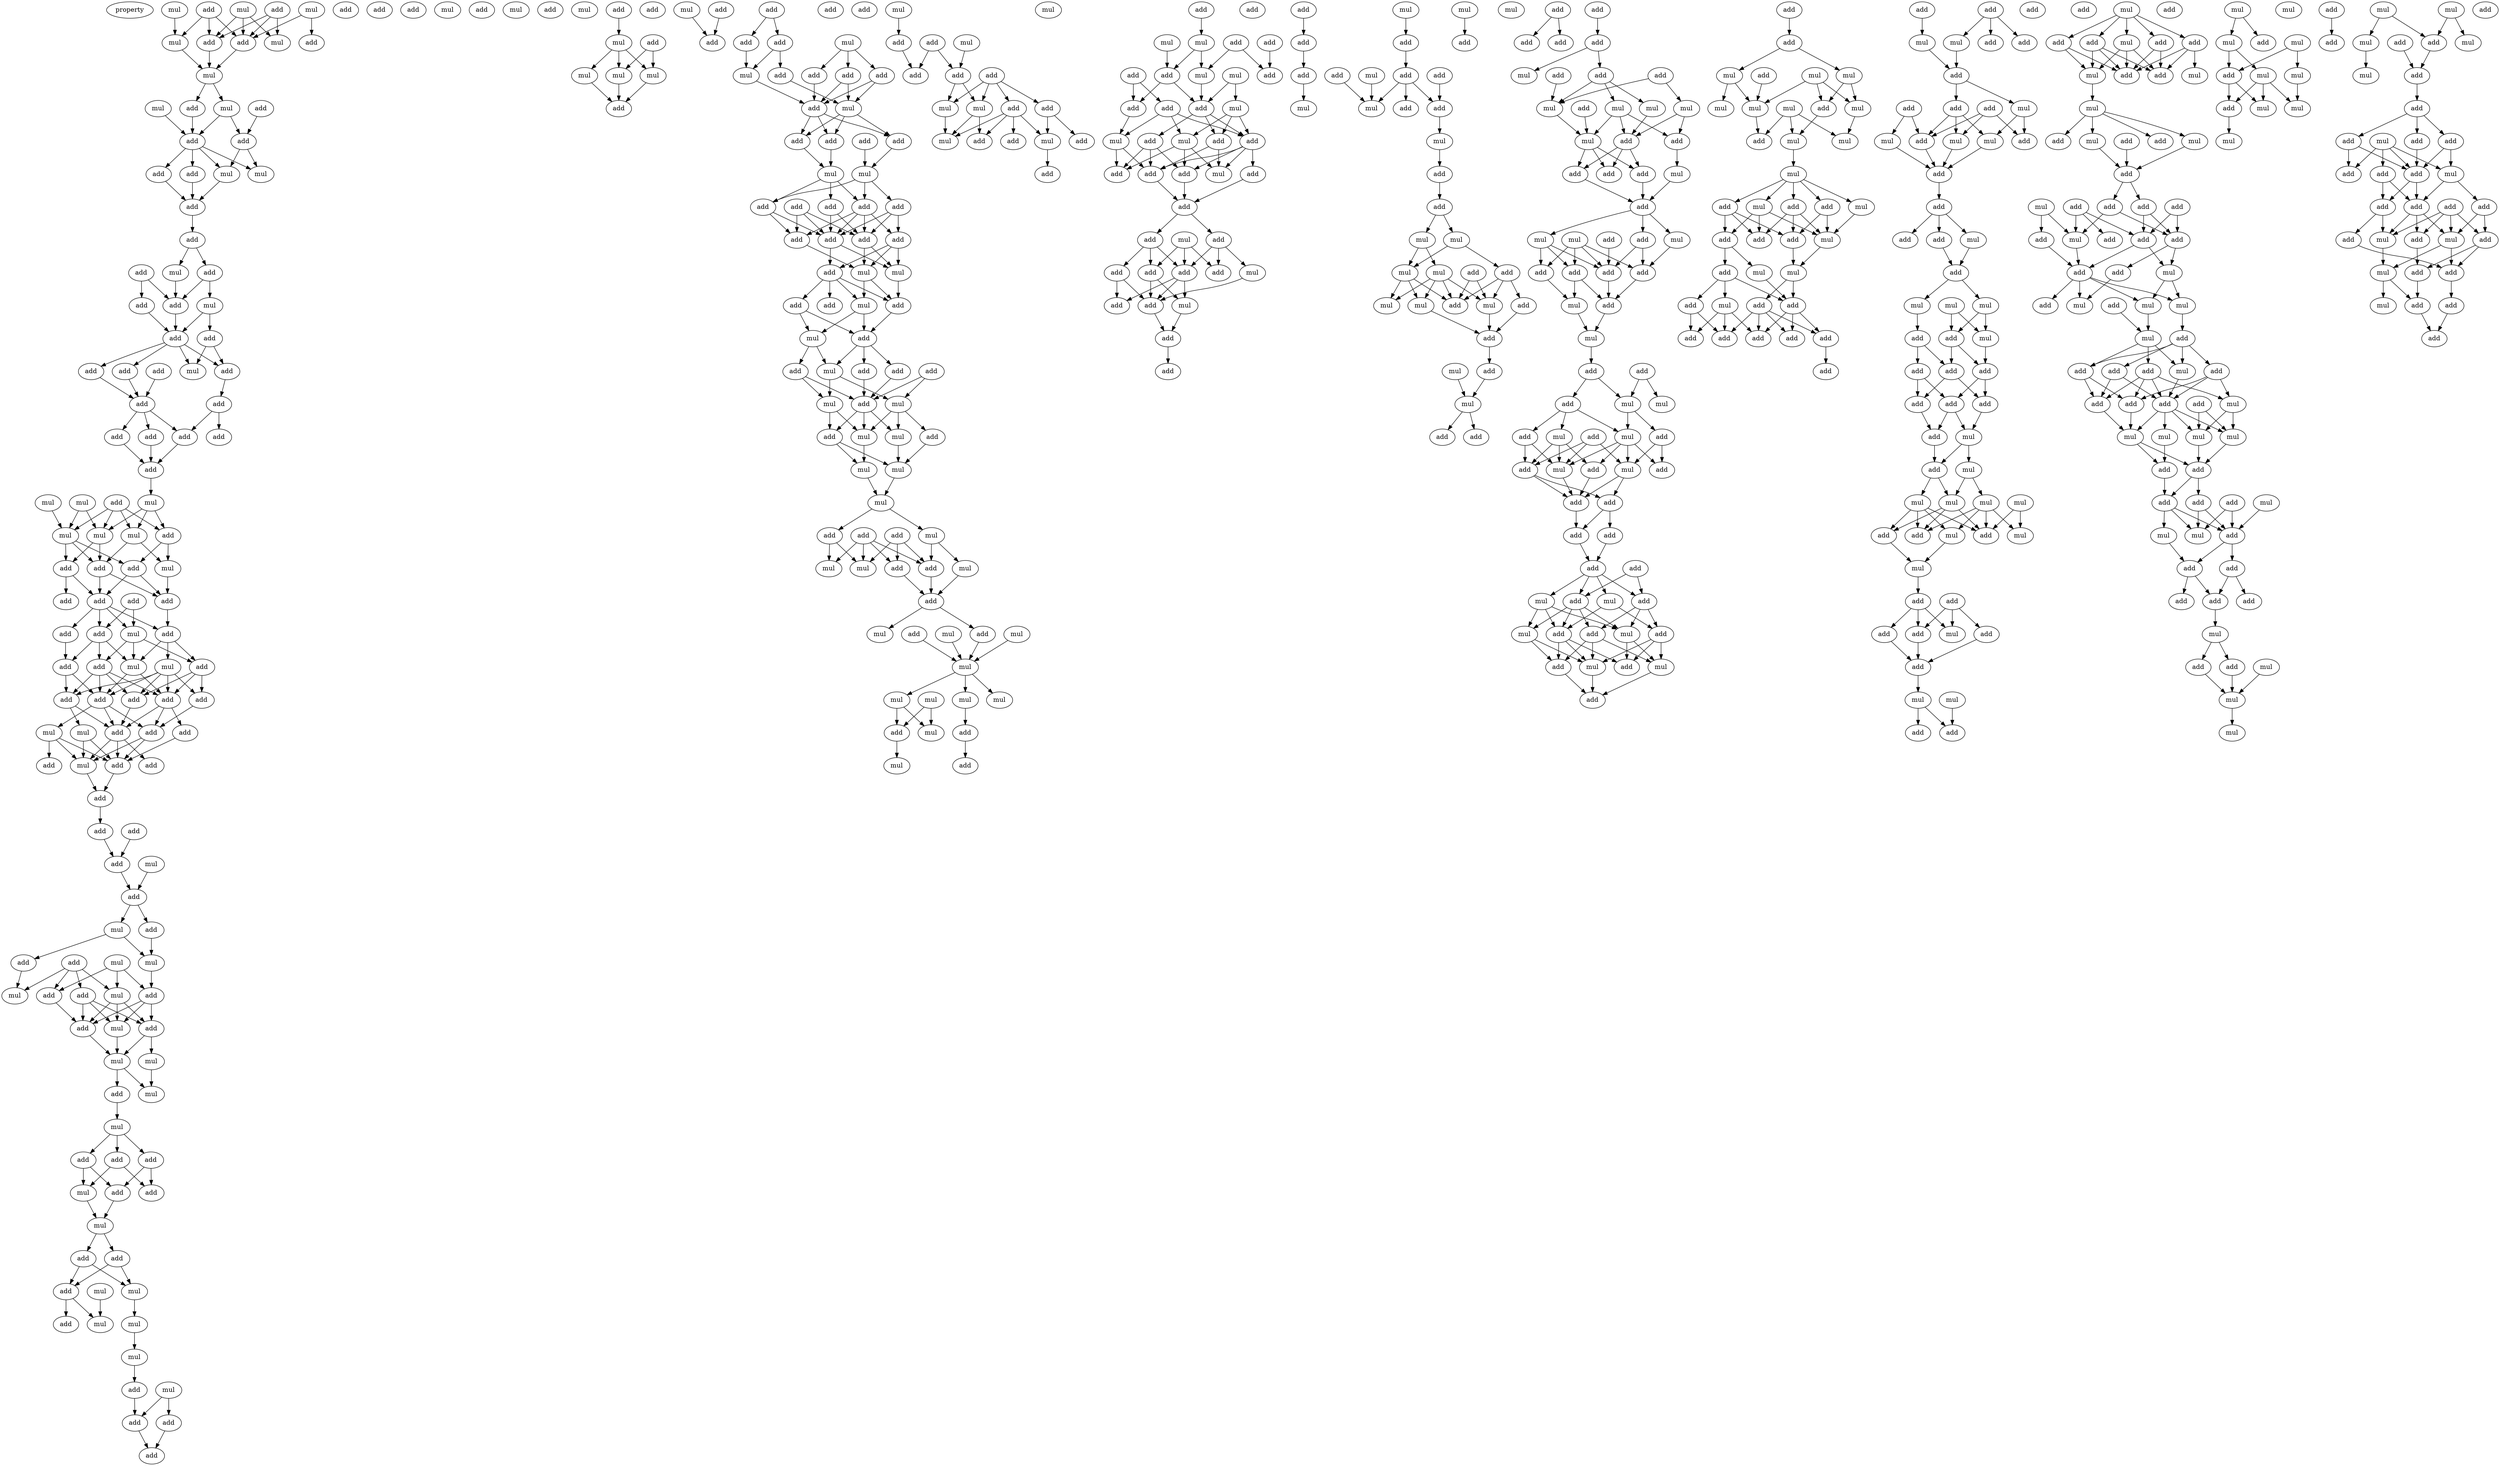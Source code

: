 digraph {
    node [fontcolor=black]
    property [mul=2,lf=1.4]
    0 [ label = mul ];
    1 [ label = add ];
    2 [ label = mul ];
    3 [ label = mul ];
    4 [ label = add ];
    5 [ label = add ];
    6 [ label = mul ];
    7 [ label = add ];
    8 [ label = add ];
    9 [ label = mul ];
    10 [ label = mul ];
    11 [ label = mul ];
    12 [ label = mul ];
    13 [ label = add ];
    14 [ label = add ];
    15 [ label = add ];
    16 [ label = add ];
    17 [ label = mul ];
    18 [ label = add ];
    19 [ label = add ];
    20 [ label = add ];
    21 [ label = mul ];
    22 [ label = add ];
    23 [ label = add ];
    24 [ label = add ];
    25 [ label = mul ];
    26 [ label = add ];
    27 [ label = add ];
    28 [ label = add ];
    29 [ label = mul ];
    30 [ label = add ];
    31 [ label = add ];
    32 [ label = add ];
    33 [ label = add ];
    34 [ label = add ];
    35 [ label = add ];
    36 [ label = add ];
    37 [ label = mul ];
    38 [ label = add ];
    39 [ label = add ];
    40 [ label = add ];
    41 [ label = add ];
    42 [ label = add ];
    43 [ label = add ];
    44 [ label = add ];
    45 [ label = add ];
    46 [ label = mul ];
    47 [ label = mul ];
    48 [ label = add ];
    49 [ label = mul ];
    50 [ label = mul ];
    51 [ label = mul ];
    52 [ label = mul ];
    53 [ label = add ];
    54 [ label = add ];
    55 [ label = mul ];
    56 [ label = add ];
    57 [ label = add ];
    58 [ label = add ];
    59 [ label = add ];
    60 [ label = add ];
    61 [ label = add ];
    62 [ label = add ];
    63 [ label = add ];
    64 [ label = add ];
    65 [ label = mul ];
    66 [ label = add ];
    67 [ label = add ];
    68 [ label = add ];
    69 [ label = mul ];
    70 [ label = mul ];
    71 [ label = add ];
    72 [ label = add ];
    73 [ label = add ];
    74 [ label = add ];
    75 [ label = add ];
    76 [ label = add ];
    77 [ label = add ];
    78 [ label = mul ];
    79 [ label = mul ];
    80 [ label = add ];
    81 [ label = add ];
    82 [ label = add ];
    83 [ label = add ];
    84 [ label = mul ];
    85 [ label = add ];
    86 [ label = add ];
    87 [ label = add ];
    88 [ label = add ];
    89 [ label = mul ];
    90 [ label = add ];
    91 [ label = add ];
    92 [ label = mul ];
    93 [ label = mul ];
    94 [ label = add ];
    95 [ label = mul ];
    96 [ label = add ];
    97 [ label = add ];
    98 [ label = add ];
    99 [ label = mul ];
    100 [ label = add ];
    101 [ label = mul ];
    102 [ label = mul ];
    103 [ label = add ];
    104 [ label = add ];
    105 [ label = mul ];
    106 [ label = mul ];
    107 [ label = add ];
    108 [ label = mul ];
    109 [ label = mul ];
    110 [ label = add ];
    111 [ label = add ];
    112 [ label = add ];
    113 [ label = add ];
    114 [ label = mul ];
    115 [ label = add ];
    116 [ label = mul ];
    117 [ label = mul ];
    118 [ label = add ];
    119 [ label = add ];
    120 [ label = mul ];
    121 [ label = mul ];
    122 [ label = add ];
    123 [ label = mul ];
    124 [ label = add ];
    125 [ label = add ];
    126 [ label = mul ];
    127 [ label = mul ];
    128 [ label = mul ];
    129 [ label = add ];
    130 [ label = add ];
    131 [ label = add ];
    132 [ label = add ];
    133 [ label = mul ];
    134 [ label = add ];
    135 [ label = mul ];
    136 [ label = add ];
    137 [ label = add ];
    138 [ label = mul ];
    139 [ label = add ];
    140 [ label = mul ];
    141 [ label = mul ];
    142 [ label = add ];
    143 [ label = mul ];
    144 [ label = mul ];
    145 [ label = add ];
    146 [ label = add ];
    147 [ label = add ];
    148 [ label = mul ];
    149 [ label = add ];
    150 [ label = add ];
    151 [ label = add ];
    152 [ label = add ];
    153 [ label = add ];
    154 [ label = mul ];
    155 [ label = add ];
    156 [ label = mul ];
    157 [ label = add ];
    158 [ label = add ];
    159 [ label = add ];
    160 [ label = add ];
    161 [ label = add ];
    162 [ label = mul ];
    163 [ label = mul ];
    164 [ label = add ];
    165 [ label = add ];
    166 [ label = add ];
    167 [ label = add ];
    168 [ label = add ];
    169 [ label = add ];
    170 [ label = add ];
    171 [ label = add ];
    172 [ label = add ];
    173 [ label = add ];
    174 [ label = mul ];
    175 [ label = mul ];
    176 [ label = add ];
    177 [ label = mul ];
    178 [ label = add ];
    179 [ label = add ];
    180 [ label = add ];
    181 [ label = mul ];
    182 [ label = add ];
    183 [ label = add ];
    184 [ label = add ];
    185 [ label = mul ];
    186 [ label = add ];
    187 [ label = mul ];
    188 [ label = add ];
    189 [ label = mul ];
    190 [ label = mul ];
    191 [ label = add ];
    192 [ label = add ];
    193 [ label = mul ];
    194 [ label = add ];
    195 [ label = mul ];
    196 [ label = mul ];
    197 [ label = add ];
    198 [ label = mul ];
    199 [ label = add ];
    200 [ label = add ];
    201 [ label = add ];
    202 [ label = mul ];
    203 [ label = mul ];
    204 [ label = add ];
    205 [ label = mul ];
    206 [ label = mul ];
    207 [ label = add ];
    208 [ label = add ];
    209 [ label = mul ];
    210 [ label = mul ];
    211 [ label = add ];
    212 [ label = mul ];
    213 [ label = add ];
    214 [ label = mul ];
    215 [ label = mul ];
    216 [ label = mul ];
    217 [ label = mul ];
    218 [ label = mul ];
    219 [ label = add ];
    220 [ label = add ];
    221 [ label = mul ];
    222 [ label = add ];
    223 [ label = mul ];
    224 [ label = mul ];
    225 [ label = add ];
    226 [ label = mul ];
    227 [ label = add ];
    228 [ label = mul ];
    229 [ label = add ];
    230 [ label = add ];
    231 [ label = add ];
    232 [ label = mul ];
    233 [ label = mul ];
    234 [ label = add ];
    235 [ label = add ];
    236 [ label = add ];
    237 [ label = add ];
    238 [ label = add ];
    239 [ label = mul ];
    240 [ label = mul ];
    241 [ label = add ];
    242 [ label = add ];
    243 [ label = add ];
    244 [ label = mul ];
    245 [ label = mul ];
    246 [ label = add ];
    247 [ label = mul ];
    248 [ label = add ];
    249 [ label = add ];
    250 [ label = add ];
    251 [ label = mul ];
    252 [ label = add ];
    253 [ label = add ];
    254 [ label = add ];
    255 [ label = mul ];
    256 [ label = add ];
    257 [ label = add ];
    258 [ label = add ];
    259 [ label = mul ];
    260 [ label = mul ];
    261 [ label = add ];
    262 [ label = add ];
    263 [ label = mul ];
    264 [ label = add ];
    265 [ label = add ];
    266 [ label = add ];
    267 [ label = add ];
    268 [ label = add ];
    269 [ label = add ];
    270 [ label = mul ];
    271 [ label = add ];
    272 [ label = mul ];
    273 [ label = add ];
    274 [ label = add ];
    275 [ label = add ];
    276 [ label = add ];
    277 [ label = mul ];
    278 [ label = add ];
    279 [ label = add ];
    280 [ label = add ];
    281 [ label = add ];
    282 [ label = add ];
    283 [ label = add ];
    284 [ label = mul ];
    285 [ label = mul ];
    286 [ label = add ];
    287 [ label = add ];
    288 [ label = add ];
    289 [ label = mul ];
    290 [ label = add ];
    291 [ label = mul ];
    292 [ label = add ];
    293 [ label = add ];
    294 [ label = mul ];
    295 [ label = add ];
    296 [ label = mul ];
    297 [ label = add ];
    298 [ label = add ];
    299 [ label = mul ];
    300 [ label = mul ];
    301 [ label = mul ];
    302 [ label = mul ];
    303 [ label = add ];
    304 [ label = add ];
    305 [ label = mul ];
    306 [ label = mul ];
    307 [ label = add ];
    308 [ label = mul ];
    309 [ label = add ];
    310 [ label = add ];
    311 [ label = mul ];
    312 [ label = mul ];
    313 [ label = add ];
    314 [ label = mul ];
    315 [ label = add ];
    316 [ label = add ];
    317 [ label = add ];
    318 [ label = add ];
    319 [ label = add ];
    320 [ label = add ];
    321 [ label = add ];
    322 [ label = add ];
    323 [ label = mul ];
    324 [ label = add ];
    325 [ label = add ];
    326 [ label = mul ];
    327 [ label = mul ];
    328 [ label = mul ];
    329 [ label = mul ];
    330 [ label = add ];
    331 [ label = mul ];
    332 [ label = add ];
    333 [ label = add ];
    334 [ label = add ];
    335 [ label = mul ];
    336 [ label = add ];
    337 [ label = add ];
    338 [ label = add ];
    339 [ label = mul ];
    340 [ label = mul ];
    341 [ label = add ];
    342 [ label = mul ];
    343 [ label = add ];
    344 [ label = add ];
    345 [ label = add ];
    346 [ label = add ];
    347 [ label = add ];
    348 [ label = mul ];
    349 [ label = add ];
    350 [ label = mul ];
    351 [ label = add ];
    352 [ label = add ];
    353 [ label = mul ];
    354 [ label = mul ];
    355 [ label = add ];
    356 [ label = mul ];
    357 [ label = mul ];
    358 [ label = add ];
    359 [ label = add ];
    360 [ label = add ];
    361 [ label = add ];
    362 [ label = add ];
    363 [ label = add ];
    364 [ label = mul ];
    365 [ label = mul ];
    366 [ label = add ];
    367 [ label = add ];
    368 [ label = add ];
    369 [ label = add ];
    370 [ label = add ];
    371 [ label = add ];
    372 [ label = mul ];
    373 [ label = add ];
    374 [ label = mul ];
    375 [ label = add ];
    376 [ label = mul ];
    377 [ label = add ];
    378 [ label = mul ];
    379 [ label = add ];
    380 [ label = add ];
    381 [ label = mul ];
    382 [ label = add ];
    383 [ label = mul ];
    384 [ label = add ];
    385 [ label = add ];
    386 [ label = add ];
    387 [ label = add ];
    388 [ label = add ];
    389 [ label = mul ];
    390 [ label = mul ];
    391 [ label = mul ];
    392 [ label = mul ];
    393 [ label = mul ];
    394 [ label = add ];
    395 [ label = mul ];
    396 [ label = mul ];
    397 [ label = mul ];
    398 [ label = mul ];
    399 [ label = add ];
    400 [ label = mul ];
    401 [ label = add ];
    402 [ label = mul ];
    403 [ label = add ];
    404 [ label = mul ];
    405 [ label = add ];
    406 [ label = mul ];
    407 [ label = add ];
    408 [ label = add ];
    409 [ label = add ];
    410 [ label = add ];
    411 [ label = mul ];
    412 [ label = mul ];
    413 [ label = add ];
    414 [ label = add ];
    415 [ label = add ];
    416 [ label = mul ];
    417 [ label = add ];
    418 [ label = add ];
    419 [ label = add ];
    420 [ label = add ];
    421 [ label = add ];
    422 [ label = add ];
    423 [ label = add ];
    424 [ label = add ];
    425 [ label = mul ];
    426 [ label = add ];
    427 [ label = add ];
    428 [ label = add ];
    429 [ label = mul ];
    430 [ label = add ];
    431 [ label = add ];
    432 [ label = add ];
    433 [ label = add ];
    434 [ label = mul ];
    435 [ label = mul ];
    436 [ label = mul ];
    437 [ label = mul ];
    438 [ label = add ];
    439 [ label = add ];
    440 [ label = add ];
    441 [ label = add ];
    442 [ label = add ];
    443 [ label = mul ];
    444 [ label = add ];
    445 [ label = add ];
    446 [ label = mul ];
    447 [ label = mul ];
    448 [ label = mul ];
    449 [ label = add ];
    450 [ label = mul ];
    451 [ label = add ];
    452 [ label = add ];
    453 [ label = add ];
    454 [ label = add ];
    455 [ label = add ];
    456 [ label = add ];
    457 [ label = add ];
    458 [ label = mul ];
    459 [ label = add ];
    460 [ label = mul ];
    461 [ label = add ];
    462 [ label = mul ];
    463 [ label = mul ];
    464 [ label = mul ];
    465 [ label = mul ];
    466 [ label = mul ];
    467 [ label = add ];
    468 [ label = mul ];
    469 [ label = add ];
    470 [ label = add ];
    471 [ label = mul ];
    472 [ label = add ];
    473 [ label = add ];
    474 [ label = add ];
    475 [ label = add ];
    476 [ label = add ];
    477 [ label = add ];
    478 [ label = mul ];
    479 [ label = add ];
    480 [ label = mul ];
    481 [ label = mul ];
    482 [ label = add ];
    483 [ label = add ];
    484 [ label = mul ];
    485 [ label = add ];
    486 [ label = add ];
    487 [ label = add ];
    488 [ label = add ];
    489 [ label = mul ];
    490 [ label = mul ];
    491 [ label = mul ];
    492 [ label = add ];
    493 [ label = add ];
    494 [ label = mul ];
    495 [ label = add ];
    496 [ label = mul ];
    497 [ label = add ];
    498 [ label = add ];
    499 [ label = mul ];
    500 [ label = add ];
    501 [ label = add ];
    502 [ label = mul ];
    503 [ label = add ];
    504 [ label = add ];
    505 [ label = add ];
    506 [ label = add ];
    507 [ label = mul ];
    508 [ label = add ];
    509 [ label = add ];
    510 [ label = add ];
    511 [ label = add ];
    512 [ label = add ];
    513 [ label = mul ];
    514 [ label = mul ];
    515 [ label = mul ];
    516 [ label = add ];
    517 [ label = add ];
    518 [ label = mul ];
    519 [ label = mul ];
    520 [ label = add ];
    521 [ label = add ];
    522 [ label = mul ];
    523 [ label = add ];
    524 [ label = add ];
    525 [ label = add ];
    526 [ label = mul ];
    527 [ label = add ];
    528 [ label = add ];
    529 [ label = add ];
    530 [ label = add ];
    531 [ label = mul ];
    532 [ label = mul ];
    533 [ label = mul ];
    534 [ label = mul ];
    535 [ label = add ];
    536 [ label = add ];
    537 [ label = add ];
    538 [ label = mul ];
    539 [ label = add ];
    540 [ label = add ];
    541 [ label = add ];
    542 [ label = mul ];
    543 [ label = mul ];
    544 [ label = add ];
    545 [ label = add ];
    546 [ label = add ];
    547 [ label = add ];
    548 [ label = add ];
    549 [ label = add ];
    550 [ label = mul ];
    551 [ label = add ];
    552 [ label = mul ];
    553 [ label = add ];
    554 [ label = mul ];
    555 [ label = mul ];
    556 [ label = mul ];
    557 [ label = mul ];
    558 [ label = add ];
    559 [ label = mul ];
    560 [ label = mul ];
    561 [ label = mul ];
    562 [ label = add ];
    563 [ label = mul ];
    564 [ label = add ];
    565 [ label = mul ];
    566 [ label = mul ];
    567 [ label = mul ];
    568 [ label = add ];
    569 [ label = add ];
    570 [ label = mul ];
    571 [ label = mul ];
    572 [ label = add ];
    573 [ label = mul ];
    574 [ label = add ];
    575 [ label = mul ];
    576 [ label = add ];
    577 [ label = mul ];
    578 [ label = add ];
    579 [ label = mul ];
    580 [ label = add ];
    581 [ label = add ];
    582 [ label = add ];
    583 [ label = add ];
    584 [ label = add ];
    585 [ label = mul ];
    586 [ label = add ];
    587 [ label = add ];
    588 [ label = add ];
    589 [ label = add ];
    590 [ label = add ];
    591 [ label = add ];
    592 [ label = add ];
    593 [ label = mul ];
    594 [ label = mul ];
    595 [ label = add ];
    596 [ label = add ];
    597 [ label = mul ];
    598 [ label = add ];
    599 [ label = add ];
    600 [ label = add ];
    601 [ label = mul ];
    602 [ label = add ];
    603 [ label = add ];
    0 -> 5 [ name = 0 ];
    0 -> 8 [ name = 1 ];
    0 -> 9 [ name = 2 ];
    1 -> 5 [ name = 3 ];
    1 -> 6 [ name = 4 ];
    1 -> 8 [ name = 5 ];
    2 -> 5 [ name = 6 ];
    2 -> 7 [ name = 7 ];
    3 -> 6 [ name = 8 ];
    4 -> 5 [ name = 9 ];
    4 -> 8 [ name = 10 ];
    4 -> 9 [ name = 11 ];
    5 -> 10 [ name = 12 ];
    6 -> 10 [ name = 13 ];
    8 -> 10 [ name = 14 ];
    10 -> 11 [ name = 15 ];
    10 -> 14 [ name = 16 ];
    11 -> 15 [ name = 17 ];
    11 -> 16 [ name = 18 ];
    12 -> 15 [ name = 19 ];
    13 -> 16 [ name = 20 ];
    14 -> 15 [ name = 21 ];
    15 -> 17 [ name = 22 ];
    15 -> 19 [ name = 23 ];
    15 -> 20 [ name = 24 ];
    15 -> 21 [ name = 25 ];
    16 -> 17 [ name = 26 ];
    16 -> 21 [ name = 27 ];
    17 -> 22 [ name = 28 ];
    19 -> 22 [ name = 29 ];
    20 -> 22 [ name = 30 ];
    22 -> 23 [ name = 31 ];
    23 -> 24 [ name = 32 ];
    23 -> 25 [ name = 33 ];
    24 -> 29 [ name = 34 ];
    24 -> 30 [ name = 35 ];
    25 -> 30 [ name = 36 ];
    27 -> 28 [ name = 37 ];
    27 -> 30 [ name = 38 ];
    28 -> 32 [ name = 39 ];
    29 -> 31 [ name = 40 ];
    29 -> 32 [ name = 41 ];
    30 -> 32 [ name = 42 ];
    31 -> 35 [ name = 43 ];
    31 -> 37 [ name = 44 ];
    32 -> 33 [ name = 45 ];
    32 -> 34 [ name = 46 ];
    32 -> 35 [ name = 47 ];
    32 -> 37 [ name = 48 ];
    33 -> 39 [ name = 49 ];
    34 -> 39 [ name = 50 ];
    35 -> 38 [ name = 51 ];
    36 -> 39 [ name = 52 ];
    38 -> 41 [ name = 53 ];
    38 -> 43 [ name = 54 ];
    39 -> 40 [ name = 55 ];
    39 -> 41 [ name = 56 ];
    39 -> 42 [ name = 57 ];
    40 -> 45 [ name = 58 ];
    41 -> 45 [ name = 59 ];
    42 -> 45 [ name = 60 ];
    45 -> 46 [ name = 61 ];
    46 -> 50 [ name = 62 ];
    46 -> 52 [ name = 63 ];
    46 -> 53 [ name = 64 ];
    47 -> 51 [ name = 65 ];
    48 -> 50 [ name = 66 ];
    48 -> 51 [ name = 67 ];
    48 -> 52 [ name = 68 ];
    48 -> 53 [ name = 69 ];
    49 -> 50 [ name = 70 ];
    49 -> 51 [ name = 71 ];
    50 -> 54 [ name = 72 ];
    50 -> 57 [ name = 73 ];
    51 -> 54 [ name = 74 ];
    51 -> 56 [ name = 75 ];
    51 -> 57 [ name = 76 ];
    52 -> 54 [ name = 77 ];
    52 -> 55 [ name = 78 ];
    53 -> 55 [ name = 79 ];
    53 -> 56 [ name = 80 ];
    54 -> 60 [ name = 81 ];
    54 -> 61 [ name = 82 ];
    55 -> 60 [ name = 83 ];
    56 -> 60 [ name = 84 ];
    56 -> 61 [ name = 85 ];
    57 -> 58 [ name = 86 ];
    57 -> 61 [ name = 87 ];
    59 -> 64 [ name = 88 ];
    59 -> 65 [ name = 89 ];
    60 -> 63 [ name = 90 ];
    61 -> 62 [ name = 91 ];
    61 -> 63 [ name = 92 ];
    61 -> 64 [ name = 93 ];
    61 -> 65 [ name = 94 ];
    62 -> 67 [ name = 95 ];
    63 -> 66 [ name = 96 ];
    63 -> 69 [ name = 97 ];
    63 -> 70 [ name = 98 ];
    64 -> 67 [ name = 99 ];
    64 -> 68 [ name = 100 ];
    64 -> 70 [ name = 101 ];
    65 -> 66 [ name = 102 ];
    65 -> 68 [ name = 103 ];
    65 -> 70 [ name = 104 ];
    66 -> 73 [ name = 105 ];
    66 -> 74 [ name = 106 ];
    66 -> 75 [ name = 107 ];
    67 -> 71 [ name = 108 ];
    67 -> 72 [ name = 109 ];
    68 -> 71 [ name = 110 ];
    68 -> 72 [ name = 111 ];
    68 -> 74 [ name = 112 ];
    68 -> 75 [ name = 113 ];
    69 -> 71 [ name = 114 ];
    69 -> 72 [ name = 115 ];
    69 -> 73 [ name = 116 ];
    69 -> 74 [ name = 117 ];
    69 -> 75 [ name = 118 ];
    70 -> 71 [ name = 119 ];
    70 -> 75 [ name = 120 ];
    71 -> 76 [ name = 121 ];
    71 -> 79 [ name = 122 ];
    71 -> 80 [ name = 123 ];
    72 -> 78 [ name = 124 ];
    72 -> 80 [ name = 125 ];
    73 -> 76 [ name = 126 ];
    74 -> 80 [ name = 127 ];
    75 -> 76 [ name = 128 ];
    75 -> 77 [ name = 129 ];
    75 -> 80 [ name = 130 ];
    76 -> 82 [ name = 131 ];
    76 -> 84 [ name = 132 ];
    77 -> 82 [ name = 133 ];
    78 -> 82 [ name = 134 ];
    78 -> 84 [ name = 135 ];
    79 -> 82 [ name = 136 ];
    79 -> 83 [ name = 137 ];
    79 -> 84 [ name = 138 ];
    80 -> 81 [ name = 139 ];
    80 -> 82 [ name = 140 ];
    80 -> 84 [ name = 141 ];
    82 -> 85 [ name = 142 ];
    84 -> 85 [ name = 143 ];
    85 -> 86 [ name = 144 ];
    86 -> 88 [ name = 145 ];
    87 -> 88 [ name = 146 ];
    88 -> 90 [ name = 147 ];
    89 -> 90 [ name = 148 ];
    90 -> 91 [ name = 149 ];
    90 -> 92 [ name = 150 ];
    91 -> 93 [ name = 151 ];
    92 -> 93 [ name = 152 ];
    92 -> 94 [ name = 153 ];
    93 -> 97 [ name = 154 ];
    94 -> 99 [ name = 155 ];
    95 -> 97 [ name = 156 ];
    95 -> 100 [ name = 157 ];
    95 -> 101 [ name = 158 ];
    96 -> 98 [ name = 159 ];
    96 -> 99 [ name = 160 ];
    96 -> 100 [ name = 161 ];
    96 -> 101 [ name = 162 ];
    97 -> 102 [ name = 163 ];
    97 -> 103 [ name = 164 ];
    97 -> 104 [ name = 165 ];
    98 -> 102 [ name = 166 ];
    98 -> 103 [ name = 167 ];
    98 -> 104 [ name = 168 ];
    100 -> 104 [ name = 169 ];
    101 -> 102 [ name = 170 ];
    101 -> 103 [ name = 171 ];
    101 -> 104 [ name = 172 ];
    102 -> 105 [ name = 173 ];
    103 -> 105 [ name = 174 ];
    103 -> 106 [ name = 175 ];
    104 -> 105 [ name = 176 ];
    105 -> 107 [ name = 177 ];
    105 -> 108 [ name = 178 ];
    106 -> 108 [ name = 179 ];
    107 -> 109 [ name = 180 ];
    109 -> 110 [ name = 181 ];
    109 -> 111 [ name = 182 ];
    109 -> 112 [ name = 183 ];
    110 -> 113 [ name = 184 ];
    110 -> 115 [ name = 185 ];
    111 -> 113 [ name = 186 ];
    111 -> 114 [ name = 187 ];
    112 -> 114 [ name = 188 ];
    112 -> 115 [ name = 189 ];
    113 -> 117 [ name = 190 ];
    114 -> 117 [ name = 191 ];
    117 -> 118 [ name = 192 ];
    117 -> 119 [ name = 193 ];
    118 -> 120 [ name = 194 ];
    118 -> 122 [ name = 195 ];
    119 -> 120 [ name = 196 ];
    119 -> 122 [ name = 197 ];
    120 -> 123 [ name = 198 ];
    121 -> 126 [ name = 199 ];
    122 -> 125 [ name = 200 ];
    122 -> 126 [ name = 201 ];
    123 -> 127 [ name = 202 ];
    127 -> 129 [ name = 203 ];
    128 -> 130 [ name = 204 ];
    128 -> 131 [ name = 205 ];
    129 -> 130 [ name = 206 ];
    130 -> 132 [ name = 207 ];
    131 -> 132 [ name = 208 ];
    136 -> 138 [ name = 209 ];
    138 -> 141 [ name = 210 ];
    138 -> 143 [ name = 211 ];
    138 -> 144 [ name = 212 ];
    139 -> 141 [ name = 213 ];
    139 -> 144 [ name = 214 ];
    140 -> 146 [ name = 215 ];
    141 -> 145 [ name = 216 ];
    142 -> 146 [ name = 217 ];
    143 -> 145 [ name = 218 ];
    144 -> 145 [ name = 219 ];
    147 -> 149 [ name = 220 ];
    147 -> 150 [ name = 221 ];
    148 -> 151 [ name = 222 ];
    148 -> 152 [ name = 223 ];
    148 -> 155 [ name = 224 ];
    149 -> 153 [ name = 225 ];
    149 -> 154 [ name = 226 ];
    150 -> 154 [ name = 227 ];
    151 -> 157 [ name = 228 ];
    152 -> 156 [ name = 229 ];
    152 -> 157 [ name = 230 ];
    153 -> 156 [ name = 231 ];
    154 -> 157 [ name = 232 ];
    155 -> 156 [ name = 233 ];
    155 -> 157 [ name = 234 ];
    156 -> 159 [ name = 235 ];
    156 -> 160 [ name = 236 ];
    156 -> 161 [ name = 237 ];
    157 -> 159 [ name = 238 ];
    157 -> 160 [ name = 239 ];
    157 -> 161 [ name = 240 ];
    158 -> 162 [ name = 241 ];
    159 -> 162 [ name = 242 ];
    160 -> 163 [ name = 243 ];
    161 -> 163 [ name = 244 ];
    162 -> 165 [ name = 245 ];
    162 -> 167 [ name = 246 ];
    162 -> 168 [ name = 247 ];
    163 -> 164 [ name = 248 ];
    163 -> 165 [ name = 249 ];
    163 -> 168 [ name = 250 ];
    164 -> 169 [ name = 251 ];
    164 -> 172 [ name = 252 ];
    165 -> 169 [ name = 253 ];
    165 -> 170 [ name = 254 ];
    165 -> 171 [ name = 255 ];
    165 -> 172 [ name = 256 ];
    166 -> 169 [ name = 257 ];
    166 -> 170 [ name = 258 ];
    166 -> 172 [ name = 259 ];
    167 -> 169 [ name = 260 ];
    167 -> 171 [ name = 261 ];
    167 -> 172 [ name = 262 ];
    168 -> 170 [ name = 263 ];
    168 -> 172 [ name = 264 ];
    169 -> 174 [ name = 265 ];
    169 -> 175 [ name = 266 ];
    170 -> 174 [ name = 267 ];
    171 -> 173 [ name = 268 ];
    171 -> 174 [ name = 269 ];
    171 -> 175 [ name = 270 ];
    172 -> 173 [ name = 271 ];
    172 -> 175 [ name = 272 ];
    173 -> 176 [ name = 273 ];
    173 -> 177 [ name = 274 ];
    173 -> 178 [ name = 275 ];
    173 -> 179 [ name = 276 ];
    174 -> 176 [ name = 277 ];
    174 -> 177 [ name = 278 ];
    175 -> 176 [ name = 279 ];
    176 -> 180 [ name = 280 ];
    177 -> 180 [ name = 281 ];
    177 -> 181 [ name = 282 ];
    179 -> 180 [ name = 283 ];
    179 -> 181 [ name = 284 ];
    180 -> 182 [ name = 285 ];
    180 -> 184 [ name = 286 ];
    180 -> 185 [ name = 287 ];
    181 -> 185 [ name = 288 ];
    181 -> 186 [ name = 289 ];
    182 -> 188 [ name = 290 ];
    183 -> 187 [ name = 291 ];
    183 -> 188 [ name = 292 ];
    184 -> 188 [ name = 293 ];
    185 -> 187 [ name = 294 ];
    185 -> 189 [ name = 295 ];
    186 -> 188 [ name = 296 ];
    186 -> 189 [ name = 297 ];
    187 -> 190 [ name = 298 ];
    187 -> 193 [ name = 299 ];
    187 -> 194 [ name = 300 ];
    188 -> 190 [ name = 301 ];
    188 -> 192 [ name = 302 ];
    188 -> 193 [ name = 303 ];
    189 -> 192 [ name = 304 ];
    189 -> 193 [ name = 305 ];
    190 -> 195 [ name = 306 ];
    192 -> 195 [ name = 307 ];
    192 -> 196 [ name = 308 ];
    193 -> 196 [ name = 309 ];
    194 -> 195 [ name = 310 ];
    195 -> 198 [ name = 311 ];
    196 -> 198 [ name = 312 ];
    198 -> 201 [ name = 313 ];
    198 -> 202 [ name = 314 ];
    199 -> 203 [ name = 315 ];
    199 -> 204 [ name = 316 ];
    199 -> 207 [ name = 317 ];
    200 -> 203 [ name = 318 ];
    200 -> 204 [ name = 319 ];
    200 -> 206 [ name = 320 ];
    200 -> 207 [ name = 321 ];
    201 -> 203 [ name = 322 ];
    201 -> 206 [ name = 323 ];
    202 -> 204 [ name = 324 ];
    202 -> 205 [ name = 325 ];
    204 -> 208 [ name = 326 ];
    205 -> 208 [ name = 327 ];
    207 -> 208 [ name = 328 ];
    208 -> 209 [ name = 329 ];
    208 -> 211 [ name = 330 ];
    210 -> 214 [ name = 331 ];
    211 -> 214 [ name = 332 ];
    212 -> 214 [ name = 333 ];
    213 -> 214 [ name = 334 ];
    214 -> 215 [ name = 335 ];
    214 -> 217 [ name = 336 ];
    214 -> 218 [ name = 337 ];
    215 -> 219 [ name = 338 ];
    215 -> 221 [ name = 339 ];
    216 -> 219 [ name = 340 ];
    216 -> 221 [ name = 341 ];
    217 -> 220 [ name = 342 ];
    219 -> 223 [ name = 343 ];
    220 -> 222 [ name = 344 ];
    224 -> 225 [ name = 345 ];
    225 -> 230 [ name = 346 ];
    226 -> 229 [ name = 347 ];
    227 -> 229 [ name = 348 ];
    227 -> 230 [ name = 349 ];
    229 -> 232 [ name = 350 ];
    229 -> 233 [ name = 351 ];
    231 -> 232 [ name = 352 ];
    231 -> 233 [ name = 353 ];
    231 -> 234 [ name = 354 ];
    231 -> 235 [ name = 355 ];
    232 -> 237 [ name = 356 ];
    232 -> 240 [ name = 357 ];
    233 -> 240 [ name = 358 ];
    234 -> 236 [ name = 359 ];
    234 -> 237 [ name = 360 ];
    234 -> 239 [ name = 361 ];
    234 -> 240 [ name = 362 ];
    235 -> 238 [ name = 363 ];
    235 -> 239 [ name = 364 ];
    239 -> 241 [ name = 365 ];
    242 -> 244 [ name = 366 ];
    243 -> 249 [ name = 367 ];
    243 -> 251 [ name = 368 ];
    244 -> 248 [ name = 369 ];
    244 -> 251 [ name = 370 ];
    245 -> 248 [ name = 371 ];
    246 -> 249 [ name = 372 ];
    247 -> 254 [ name = 373 ];
    247 -> 255 [ name = 374 ];
    248 -> 252 [ name = 375 ];
    248 -> 254 [ name = 376 ];
    250 -> 252 [ name = 377 ];
    250 -> 253 [ name = 378 ];
    251 -> 254 [ name = 379 ];
    252 -> 260 [ name = 380 ];
    253 -> 256 [ name = 381 ];
    253 -> 259 [ name = 382 ];
    253 -> 260 [ name = 383 ];
    254 -> 256 [ name = 384 ];
    254 -> 257 [ name = 385 ];
    254 -> 258 [ name = 386 ];
    255 -> 256 [ name = 387 ];
    255 -> 257 [ name = 388 ];
    255 -> 259 [ name = 389 ];
    256 -> 261 [ name = 390 ];
    256 -> 262 [ name = 391 ];
    256 -> 263 [ name = 392 ];
    256 -> 264 [ name = 393 ];
    257 -> 261 [ name = 394 ];
    257 -> 263 [ name = 395 ];
    258 -> 261 [ name = 396 ];
    258 -> 264 [ name = 397 ];
    258 -> 265 [ name = 398 ];
    259 -> 263 [ name = 399 ];
    259 -> 264 [ name = 400 ];
    259 -> 265 [ name = 401 ];
    260 -> 261 [ name = 402 ];
    260 -> 265 [ name = 403 ];
    261 -> 266 [ name = 404 ];
    262 -> 266 [ name = 405 ];
    264 -> 266 [ name = 406 ];
    266 -> 268 [ name = 407 ];
    266 -> 269 [ name = 408 ];
    268 -> 271 [ name = 409 ];
    268 -> 273 [ name = 410 ];
    268 -> 275 [ name = 411 ];
    269 -> 271 [ name = 412 ];
    269 -> 272 [ name = 413 ];
    269 -> 274 [ name = 414 ];
    270 -> 271 [ name = 415 ];
    270 -> 274 [ name = 416 ];
    270 -> 275 [ name = 417 ];
    271 -> 276 [ name = 418 ];
    271 -> 277 [ name = 419 ];
    271 -> 278 [ name = 420 ];
    272 -> 276 [ name = 421 ];
    273 -> 276 [ name = 422 ];
    273 -> 278 [ name = 423 ];
    275 -> 276 [ name = 424 ];
    275 -> 277 [ name = 425 ];
    276 -> 280 [ name = 426 ];
    277 -> 280 [ name = 427 ];
    279 -> 281 [ name = 428 ];
    280 -> 282 [ name = 429 ];
    281 -> 283 [ name = 430 ];
    283 -> 284 [ name = 431 ];
    285 -> 286 [ name = 432 ];
    286 -> 288 [ name = 433 ];
    287 -> 291 [ name = 434 ];
    288 -> 291 [ name = 435 ];
    288 -> 292 [ name = 436 ];
    288 -> 293 [ name = 437 ];
    289 -> 291 [ name = 438 ];
    290 -> 292 [ name = 439 ];
    292 -> 294 [ name = 440 ];
    294 -> 295 [ name = 441 ];
    295 -> 297 [ name = 442 ];
    296 -> 298 [ name = 443 ];
    297 -> 299 [ name = 444 ];
    297 -> 300 [ name = 445 ];
    299 -> 301 [ name = 446 ];
    299 -> 302 [ name = 447 ];
    300 -> 302 [ name = 448 ];
    300 -> 304 [ name = 449 ];
    301 -> 305 [ name = 450 ];
    301 -> 306 [ name = 451 ];
    301 -> 307 [ name = 452 ];
    301 -> 308 [ name = 453 ];
    302 -> 306 [ name = 454 ];
    302 -> 307 [ name = 455 ];
    302 -> 308 [ name = 456 ];
    303 -> 305 [ name = 457 ];
    303 -> 307 [ name = 458 ];
    304 -> 305 [ name = 459 ];
    304 -> 307 [ name = 460 ];
    304 -> 309 [ name = 461 ];
    305 -> 310 [ name = 462 ];
    306 -> 310 [ name = 463 ];
    309 -> 310 [ name = 464 ];
    310 -> 313 [ name = 465 ];
    312 -> 314 [ name = 466 ];
    313 -> 314 [ name = 467 ];
    314 -> 315 [ name = 468 ];
    314 -> 316 [ name = 469 ];
    317 -> 318 [ name = 470 ];
    317 -> 320 [ name = 471 ];
    319 -> 321 [ name = 472 ];
    321 -> 323 [ name = 473 ];
    321 -> 324 [ name = 474 ];
    322 -> 326 [ name = 475 ];
    322 -> 329 [ name = 476 ];
    324 -> 326 [ name = 477 ];
    324 -> 327 [ name = 478 ];
    324 -> 328 [ name = 479 ];
    325 -> 326 [ name = 480 ];
    326 -> 331 [ name = 481 ];
    327 -> 331 [ name = 482 ];
    327 -> 332 [ name = 483 ];
    327 -> 333 [ name = 484 ];
    328 -> 333 [ name = 485 ];
    329 -> 332 [ name = 486 ];
    329 -> 333 [ name = 487 ];
    330 -> 331 [ name = 488 ];
    331 -> 334 [ name = 489 ];
    331 -> 336 [ name = 490 ];
    331 -> 337 [ name = 491 ];
    332 -> 335 [ name = 492 ];
    333 -> 334 [ name = 493 ];
    333 -> 336 [ name = 494 ];
    333 -> 337 [ name = 495 ];
    335 -> 338 [ name = 496 ];
    336 -> 338 [ name = 497 ];
    337 -> 338 [ name = 498 ];
    338 -> 339 [ name = 499 ];
    338 -> 340 [ name = 500 ];
    338 -> 341 [ name = 501 ];
    339 -> 347 [ name = 502 ];
    340 -> 344 [ name = 503 ];
    340 -> 345 [ name = 504 ];
    340 -> 346 [ name = 505 ];
    341 -> 344 [ name = 506 ];
    341 -> 347 [ name = 507 ];
    342 -> 344 [ name = 508 ];
    342 -> 345 [ name = 509 ];
    342 -> 346 [ name = 510 ];
    342 -> 347 [ name = 511 ];
    343 -> 344 [ name = 512 ];
    344 -> 349 [ name = 513 ];
    345 -> 348 [ name = 514 ];
    345 -> 349 [ name = 515 ];
    346 -> 348 [ name = 516 ];
    347 -> 349 [ name = 517 ];
    348 -> 350 [ name = 518 ];
    349 -> 350 [ name = 519 ];
    350 -> 351 [ name = 520 ];
    351 -> 353 [ name = 521 ];
    351 -> 355 [ name = 522 ];
    352 -> 353 [ name = 523 ];
    352 -> 354 [ name = 524 ];
    353 -> 357 [ name = 525 ];
    353 -> 358 [ name = 526 ];
    355 -> 356 [ name = 527 ];
    355 -> 357 [ name = 528 ];
    355 -> 359 [ name = 529 ];
    356 -> 361 [ name = 530 ];
    356 -> 362 [ name = 531 ];
    356 -> 365 [ name = 532 ];
    357 -> 361 [ name = 533 ];
    357 -> 363 [ name = 534 ];
    357 -> 364 [ name = 535 ];
    357 -> 365 [ name = 536 ];
    358 -> 363 [ name = 537 ];
    358 -> 364 [ name = 538 ];
    359 -> 362 [ name = 539 ];
    359 -> 365 [ name = 540 ];
    360 -> 362 [ name = 541 ];
    360 -> 364 [ name = 542 ];
    360 -> 365 [ name = 543 ];
    361 -> 367 [ name = 544 ];
    362 -> 366 [ name = 545 ];
    362 -> 367 [ name = 546 ];
    364 -> 366 [ name = 547 ];
    364 -> 367 [ name = 548 ];
    365 -> 367 [ name = 549 ];
    366 -> 368 [ name = 550 ];
    366 -> 369 [ name = 551 ];
    367 -> 369 [ name = 552 ];
    368 -> 371 [ name = 553 ];
    369 -> 371 [ name = 554 ];
    370 -> 373 [ name = 555 ];
    370 -> 375 [ name = 556 ];
    371 -> 372 [ name = 557 ];
    371 -> 373 [ name = 558 ];
    371 -> 374 [ name = 559 ];
    371 -> 375 [ name = 560 ];
    372 -> 377 [ name = 561 ];
    372 -> 379 [ name = 562 ];
    373 -> 376 [ name = 563 ];
    373 -> 379 [ name = 564 ];
    373 -> 380 [ name = 565 ];
    374 -> 376 [ name = 566 ];
    374 -> 377 [ name = 567 ];
    374 -> 378 [ name = 568 ];
    375 -> 376 [ name = 569 ];
    375 -> 377 [ name = 570 ];
    375 -> 378 [ name = 571 ];
    375 -> 380 [ name = 572 ];
    376 -> 381 [ name = 573 ];
    376 -> 384 [ name = 574 ];
    377 -> 382 [ name = 575 ];
    377 -> 383 [ name = 576 ];
    377 -> 384 [ name = 577 ];
    378 -> 382 [ name = 578 ];
    378 -> 383 [ name = 579 ];
    379 -> 381 [ name = 580 ];
    379 -> 383 [ name = 581 ];
    379 -> 384 [ name = 582 ];
    380 -> 381 [ name = 583 ];
    380 -> 382 [ name = 584 ];
    380 -> 383 [ name = 585 ];
    381 -> 385 [ name = 586 ];
    382 -> 385 [ name = 587 ];
    383 -> 385 [ name = 588 ];
    386 -> 387 [ name = 589 ];
    387 -> 389 [ name = 590 ];
    387 -> 390 [ name = 591 ];
    388 -> 396 [ name = 592 ];
    389 -> 392 [ name = 593 ];
    389 -> 396 [ name = 594 ];
    390 -> 394 [ name = 595 ];
    390 -> 395 [ name = 596 ];
    391 -> 394 [ name = 597 ];
    391 -> 395 [ name = 598 ];
    391 -> 396 [ name = 599 ];
    393 -> 397 [ name = 600 ];
    393 -> 398 [ name = 601 ];
    393 -> 399 [ name = 602 ];
    394 -> 398 [ name = 603 ];
    395 -> 397 [ name = 604 ];
    396 -> 399 [ name = 605 ];
    398 -> 400 [ name = 606 ];
    400 -> 401 [ name = 607 ];
    400 -> 402 [ name = 608 ];
    400 -> 403 [ name = 609 ];
    400 -> 404 [ name = 610 ];
    400 -> 405 [ name = 611 ];
    401 -> 406 [ name = 612 ];
    401 -> 409 [ name = 613 ];
    402 -> 406 [ name = 614 ];
    402 -> 407 [ name = 615 ];
    402 -> 408 [ name = 616 ];
    403 -> 407 [ name = 617 ];
    403 -> 408 [ name = 618 ];
    403 -> 409 [ name = 619 ];
    404 -> 406 [ name = 620 ];
    405 -> 406 [ name = 621 ];
    405 -> 407 [ name = 622 ];
    405 -> 409 [ name = 623 ];
    406 -> 412 [ name = 624 ];
    408 -> 410 [ name = 625 ];
    408 -> 411 [ name = 626 ];
    409 -> 412 [ name = 627 ];
    410 -> 413 [ name = 628 ];
    410 -> 415 [ name = 629 ];
    410 -> 416 [ name = 630 ];
    411 -> 413 [ name = 631 ];
    412 -> 413 [ name = 632 ];
    412 -> 414 [ name = 633 ];
    413 -> 417 [ name = 634 ];
    413 -> 419 [ name = 635 ];
    413 -> 421 [ name = 636 ];
    414 -> 417 [ name = 637 ];
    414 -> 419 [ name = 638 ];
    414 -> 420 [ name = 639 ];
    414 -> 421 [ name = 640 ];
    415 -> 418 [ name = 641 ];
    415 -> 420 [ name = 642 ];
    416 -> 417 [ name = 643 ];
    416 -> 418 [ name = 644 ];
    416 -> 420 [ name = 645 ];
    419 -> 422 [ name = 646 ];
    423 -> 425 [ name = 647 ];
    424 -> 426 [ name = 648 ];
    424 -> 427 [ name = 649 ];
    424 -> 429 [ name = 650 ];
    425 -> 430 [ name = 651 ];
    429 -> 430 [ name = 652 ];
    430 -> 431 [ name = 653 ];
    430 -> 434 [ name = 654 ];
    431 -> 436 [ name = 655 ];
    431 -> 437 [ name = 656 ];
    431 -> 438 [ name = 657 ];
    432 -> 437 [ name = 658 ];
    432 -> 438 [ name = 659 ];
    432 -> 439 [ name = 660 ];
    433 -> 435 [ name = 661 ];
    433 -> 438 [ name = 662 ];
    434 -> 436 [ name = 663 ];
    434 -> 439 [ name = 664 ];
    435 -> 440 [ name = 665 ];
    436 -> 440 [ name = 666 ];
    437 -> 440 [ name = 667 ];
    438 -> 440 [ name = 668 ];
    440 -> 441 [ name = 669 ];
    441 -> 442 [ name = 670 ];
    441 -> 443 [ name = 671 ];
    441 -> 444 [ name = 672 ];
    443 -> 445 [ name = 673 ];
    444 -> 445 [ name = 674 ];
    445 -> 446 [ name = 675 ];
    445 -> 447 [ name = 676 ];
    446 -> 450 [ name = 677 ];
    446 -> 451 [ name = 678 ];
    447 -> 449 [ name = 679 ];
    448 -> 450 [ name = 680 ];
    448 -> 451 [ name = 681 ];
    449 -> 452 [ name = 682 ];
    449 -> 453 [ name = 683 ];
    450 -> 454 [ name = 684 ];
    451 -> 452 [ name = 685 ];
    451 -> 454 [ name = 686 ];
    452 -> 455 [ name = 687 ];
    452 -> 457 [ name = 688 ];
    453 -> 456 [ name = 689 ];
    453 -> 457 [ name = 690 ];
    454 -> 455 [ name = 691 ];
    454 -> 456 [ name = 692 ];
    455 -> 458 [ name = 693 ];
    456 -> 458 [ name = 694 ];
    456 -> 459 [ name = 695 ];
    457 -> 459 [ name = 696 ];
    458 -> 460 [ name = 697 ];
    458 -> 461 [ name = 698 ];
    459 -> 461 [ name = 699 ];
    460 -> 462 [ name = 700 ];
    460 -> 464 [ name = 701 ];
    461 -> 462 [ name = 702 ];
    461 -> 463 [ name = 703 ];
    462 -> 467 [ name = 704 ];
    462 -> 469 [ name = 705 ];
    462 -> 470 [ name = 706 ];
    463 -> 466 [ name = 707 ];
    463 -> 467 [ name = 708 ];
    463 -> 469 [ name = 709 ];
    463 -> 470 [ name = 710 ];
    464 -> 466 [ name = 711 ];
    464 -> 467 [ name = 712 ];
    464 -> 468 [ name = 713 ];
    464 -> 470 [ name = 714 ];
    465 -> 468 [ name = 715 ];
    465 -> 470 [ name = 716 ];
    466 -> 471 [ name = 717 ];
    469 -> 471 [ name = 718 ];
    471 -> 473 [ name = 719 ];
    472 -> 475 [ name = 720 ];
    472 -> 476 [ name = 721 ];
    472 -> 478 [ name = 722 ];
    473 -> 476 [ name = 723 ];
    473 -> 477 [ name = 724 ];
    473 -> 478 [ name = 725 ];
    475 -> 479 [ name = 726 ];
    476 -> 479 [ name = 727 ];
    477 -> 479 [ name = 728 ];
    479 -> 480 [ name = 729 ];
    480 -> 482 [ name = 730 ];
    480 -> 483 [ name = 731 ];
    481 -> 483 [ name = 732 ];
    484 -> 485 [ name = 733 ];
    484 -> 486 [ name = 734 ];
    484 -> 487 [ name = 735 ];
    484 -> 488 [ name = 736 ];
    484 -> 489 [ name = 737 ];
    485 -> 491 [ name = 738 ];
    485 -> 492 [ name = 739 ];
    485 -> 493 [ name = 740 ];
    486 -> 490 [ name = 741 ];
    486 -> 492 [ name = 742 ];
    486 -> 493 [ name = 743 ];
    487 -> 492 [ name = 744 ];
    487 -> 493 [ name = 745 ];
    488 -> 491 [ name = 746 ];
    488 -> 493 [ name = 747 ];
    489 -> 491 [ name = 748 ];
    489 -> 492 [ name = 749 ];
    489 -> 493 [ name = 750 ];
    491 -> 494 [ name = 751 ];
    494 -> 495 [ name = 752 ];
    494 -> 496 [ name = 753 ];
    494 -> 498 [ name = 754 ];
    494 -> 499 [ name = 755 ];
    496 -> 500 [ name = 756 ];
    497 -> 500 [ name = 757 ];
    499 -> 500 [ name = 758 ];
    500 -> 501 [ name = 759 ];
    500 -> 505 [ name = 760 ];
    501 -> 509 [ name = 761 ];
    501 -> 510 [ name = 762 ];
    502 -> 506 [ name = 763 ];
    502 -> 507 [ name = 764 ];
    503 -> 507 [ name = 765 ];
    503 -> 508 [ name = 766 ];
    503 -> 509 [ name = 767 ];
    504 -> 509 [ name = 768 ];
    504 -> 510 [ name = 769 ];
    505 -> 507 [ name = 770 ];
    505 -> 510 [ name = 771 ];
    506 -> 511 [ name = 772 ];
    507 -> 511 [ name = 773 ];
    509 -> 511 [ name = 774 ];
    509 -> 513 [ name = 775 ];
    510 -> 512 [ name = 776 ];
    510 -> 513 [ name = 777 ];
    511 -> 514 [ name = 778 ];
    511 -> 515 [ name = 779 ];
    511 -> 516 [ name = 780 ];
    511 -> 518 [ name = 781 ];
    512 -> 514 [ name = 782 ];
    513 -> 515 [ name = 783 ];
    513 -> 518 [ name = 784 ];
    515 -> 519 [ name = 785 ];
    517 -> 519 [ name = 786 ];
    518 -> 520 [ name = 787 ];
    519 -> 522 [ name = 788 ];
    519 -> 523 [ name = 789 ];
    519 -> 525 [ name = 790 ];
    520 -> 521 [ name = 791 ];
    520 -> 522 [ name = 792 ];
    520 -> 524 [ name = 793 ];
    520 -> 525 [ name = 794 ];
    521 -> 526 [ name = 795 ];
    521 -> 528 [ name = 796 ];
    521 -> 529 [ name = 797 ];
    522 -> 528 [ name = 798 ];
    523 -> 526 [ name = 799 ];
    523 -> 528 [ name = 800 ];
    523 -> 529 [ name = 801 ];
    523 -> 530 [ name = 802 ];
    524 -> 528 [ name = 803 ];
    524 -> 530 [ name = 804 ];
    525 -> 529 [ name = 805 ];
    525 -> 530 [ name = 806 ];
    526 -> 531 [ name = 807 ];
    526 -> 533 [ name = 808 ];
    527 -> 531 [ name = 809 ];
    527 -> 533 [ name = 810 ];
    528 -> 531 [ name = 811 ];
    528 -> 532 [ name = 812 ];
    528 -> 533 [ name = 813 ];
    528 -> 534 [ name = 814 ];
    529 -> 532 [ name = 815 ];
    530 -> 532 [ name = 816 ];
    531 -> 535 [ name = 817 ];
    532 -> 535 [ name = 818 ];
    532 -> 536 [ name = 819 ];
    533 -> 535 [ name = 820 ];
    534 -> 536 [ name = 821 ];
    535 -> 537 [ name = 822 ];
    535 -> 540 [ name = 823 ];
    536 -> 540 [ name = 824 ];
    537 -> 541 [ name = 825 ];
    537 -> 542 [ name = 826 ];
    538 -> 541 [ name = 827 ];
    539 -> 541 [ name = 828 ];
    539 -> 542 [ name = 829 ];
    540 -> 541 [ name = 830 ];
    540 -> 542 [ name = 831 ];
    540 -> 543 [ name = 832 ];
    541 -> 544 [ name = 833 ];
    541 -> 545 [ name = 834 ];
    543 -> 545 [ name = 835 ];
    544 -> 547 [ name = 836 ];
    544 -> 548 [ name = 837 ];
    545 -> 547 [ name = 838 ];
    545 -> 549 [ name = 839 ];
    547 -> 550 [ name = 840 ];
    550 -> 551 [ name = 841 ];
    550 -> 553 [ name = 842 ];
    551 -> 554 [ name = 843 ];
    552 -> 554 [ name = 844 ];
    553 -> 554 [ name = 845 ];
    554 -> 555 [ name = 846 ];
    556 -> 558 [ name = 847 ];
    556 -> 560 [ name = 848 ];
    559 -> 561 [ name = 849 ];
    559 -> 562 [ name = 850 ];
    560 -> 562 [ name = 851 ];
    560 -> 563 [ name = 852 ];
    561 -> 566 [ name = 853 ];
    562 -> 564 [ name = 854 ];
    562 -> 565 [ name = 855 ];
    563 -> 564 [ name = 856 ];
    563 -> 565 [ name = 857 ];
    563 -> 566 [ name = 858 ];
    564 -> 567 [ name = 859 ];
    568 -> 569 [ name = 860 ];
    570 -> 573 [ name = 861 ];
    570 -> 574 [ name = 862 ];
    571 -> 574 [ name = 863 ];
    571 -> 575 [ name = 864 ];
    572 -> 576 [ name = 865 ];
    573 -> 577 [ name = 866 ];
    574 -> 576 [ name = 867 ];
    576 -> 578 [ name = 868 ];
    578 -> 580 [ name = 869 ];
    578 -> 581 [ name = 870 ];
    578 -> 582 [ name = 871 ];
    579 -> 583 [ name = 872 ];
    579 -> 584 [ name = 873 ];
    579 -> 585 [ name = 874 ];
    579 -> 586 [ name = 875 ];
    580 -> 584 [ name = 876 ];
    581 -> 584 [ name = 877 ];
    581 -> 585 [ name = 878 ];
    582 -> 584 [ name = 879 ];
    582 -> 586 [ name = 880 ];
    583 -> 588 [ name = 881 ];
    583 -> 589 [ name = 882 ];
    584 -> 588 [ name = 883 ];
    584 -> 589 [ name = 884 ];
    585 -> 589 [ name = 885 ];
    585 -> 590 [ name = 886 ];
    587 -> 591 [ name = 887 ];
    587 -> 592 [ name = 888 ];
    587 -> 593 [ name = 889 ];
    587 -> 594 [ name = 890 ];
    588 -> 594 [ name = 891 ];
    588 -> 595 [ name = 892 ];
    589 -> 591 [ name = 893 ];
    589 -> 593 [ name = 894 ];
    589 -> 594 [ name = 895 ];
    590 -> 592 [ name = 896 ];
    590 -> 593 [ name = 897 ];
    591 -> 598 [ name = 898 ];
    592 -> 596 [ name = 899 ];
    592 -> 598 [ name = 900 ];
    593 -> 596 [ name = 901 ];
    593 -> 597 [ name = 902 ];
    594 -> 597 [ name = 903 ];
    595 -> 596 [ name = 904 ];
    596 -> 599 [ name = 905 ];
    597 -> 600 [ name = 906 ];
    597 -> 601 [ name = 907 ];
    598 -> 600 [ name = 908 ];
    599 -> 603 [ name = 909 ];
    600 -> 603 [ name = 910 ];
}
